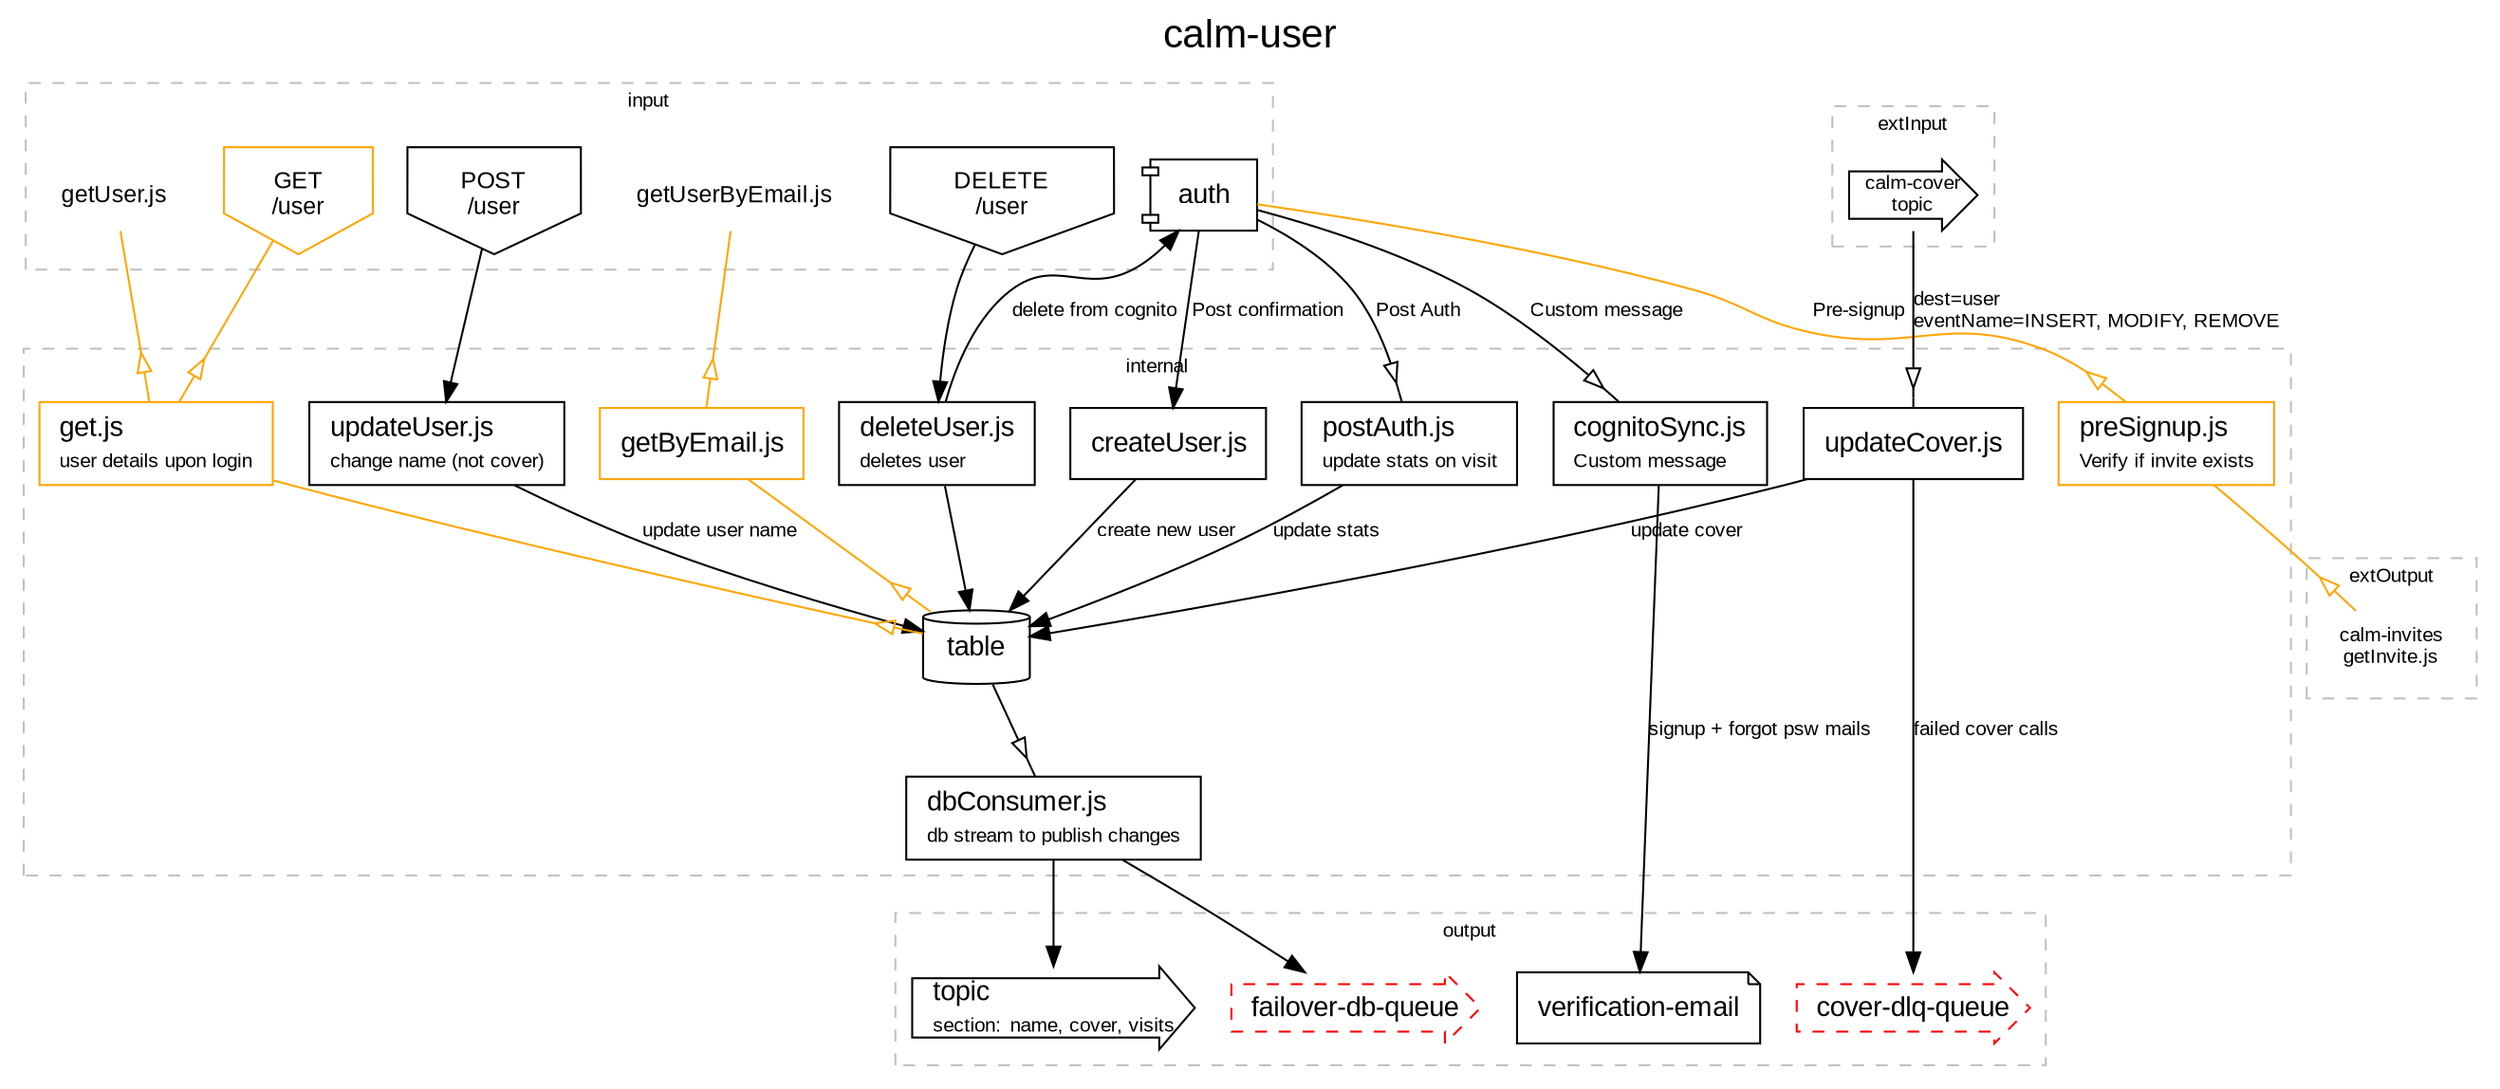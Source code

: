 digraph {
        node [shape=plaintext fontname="Arial" fontsize="10"]
        edge [fontname="Arial" fontsize="10"]
        subgraph cluster0 {
            label="input"
            fontname="Arial"
            fontsize=10
            color=grey
            style=dashed
            node0 [ shape=plaintext color=orange label=<
            <table border="0" cellborder="0" cellspacing="0">
            <tr><td align="left"><font point-size="12">getUser.js</font></td></tr>
            </table>>]
        node1 [ shape=plaintext color=orange label=<
            <table border="0" cellborder="0" cellspacing="0">
            <tr><td align="left"><font point-size="12">getUserByEmail.js</font></td></tr>
            </table>>]
        node15 [ shape=component label=<
            <table border="0" cellborder="0" cellspacing="0">
            <tr><td align="left"><font point-size="14">auth</font></td></tr>
            </table>>]
        node16 [ shape=invhouse fontsize=12 label="POST\n/user"]
        node17 [ shape=invhouse fontsize=12 label="DELETE\n/user"]
        node22 [ shape=invhouse color=orange fontsize=12 label="GET\n/user"]
    }
    subgraph cluster1 {
            label="internal"
            fontname="Arial"
            fontsize=10
            color=grey
            style=dashed
            node2 [ shape=box color=orange label=<
            <table border="0" cellborder="0" cellspacing="0">
            <tr><td align="left"><font point-size="14">getByEmail.js</font></td></tr>
            </table>>]
        node3 [ shape=box label=<
            <table border="0" cellborder="0" cellspacing="0">
            <tr><td align="left"><font point-size="14">updateCover.js</font></td></tr>
            </table>>]
        node4 [ shape=box label=<
            <table border="0" cellborder="0" cellspacing="0">
            <tr><td align="left"><font point-size="14">createUser.js</font></td></tr>
            </table>>]
        node5 [ shape=box label=<
            <table border="0" cellborder="0" cellspacing="0">
            <tr><td align="left"><font point-size="14">updateUser.js</font></td></tr>
                        <tr><td align="left"><font point-size="10">change name (not cover)</font></td></tr>
        </table>>]
        node6 [ shape=box label=<
            <table border="0" cellborder="0" cellspacing="0">
            <tr><td align="left"><font point-size="14">deleteUser.js</font></td></tr>
                        <tr><td align="left"><font point-size="10">deletes user</font></td></tr>
        </table>>]
        node7 [ shape=box label=<
            <table border="0" cellborder="0" cellspacing="0">
            <tr><td align="left"><font point-size="14">cognitoSync.js</font></td></tr>
                        <tr><td align="left"><font point-size="10">Custom message</font></td></tr>
        </table>>]
        node8 [ shape=box color=orange label=<
            <table border="0" cellborder="0" cellspacing="0">
            <tr><td align="left"><font point-size="14">preSignup.js</font></td></tr>
                        <tr><td align="left"><font point-size="10">Verify if invite exists</font></td></tr>
        </table>>]
        node9 [ shape=box label=<
            <table border="0" cellborder="0" cellspacing="0">
            <tr><td align="left"><font point-size="14">postAuth.js</font></td></tr>
                        <tr><td align="left"><font point-size="10">update stats on visit</font></td></tr>
        </table>>]
        node10 [ shape=box label=<
            <table border="0" cellborder="0" cellspacing="0">
            <tr><td align="left"><font point-size="14">dbConsumer.js</font></td></tr>
                        <tr><td align="left"><font point-size="10">db stream to publish changes</font></td></tr>
        </table>>]
        node11 [ shape=box color=orange label=<
            <table border="0" cellborder="0" cellspacing="0">
            <tr><td align="left"><font point-size="14">get.js</font></td></tr>
                        <tr><td align="left"><font point-size="10">user details upon login</font></td></tr>
        </table>>]
        node12 [ shape=cylinder label=<
            <table border="0" cellborder="0" cellspacing="0">
            <tr><td align="left"><font point-size="14">table</font></td></tr>
            </table>>]
    }
    subgraph cluster2 {
            label="extInput"
            fontname="Arial"
            fontsize=10
            color=grey
            style=dashed
            node13 [shape=rarrow label="calm-cover\ntopic"]
    }
    subgraph cluster3 {
            label="output"
            fontname="Arial"
            fontsize=10
            color=grey
            style=dashed
            node14 [ shape=rarrow style=dashed color=red label=<
            <table border="0" cellborder="0" cellspacing="0">
            <tr><td align="left"><font point-size="14">cover-dlq-queue</font></td></tr>
            </table>>]
        node18 [ shape=note label=<
            <table border="0" cellborder="0" cellspacing="0">
            <tr><td align="left"><font point-size="14">verification-email</font></td></tr>
            </table>>]
        node20 [ shape=rarrow label=<
            <table border="0" cellborder="0" cellspacing="0">
            <tr><td align="left"><font point-size="14">topic</font></td></tr>
            <tr>
                <td align="left"><font point-size="10">section:</font></td>
                <td align="left"><font point-size="10">name, cover, visits</font></td>
            </tr>
            </table>>]
        node21 [ shape=rarrow style=dashed color=red label=<
            <table border="0" cellborder="0" cellspacing="0">
            <tr><td align="left"><font point-size="14">failover-db-queue</font></td></tr>
            </table>>]
    }
    subgraph cluster4 {
            label="extOutput"
            fontname="Arial"
            fontsize=10
            color=grey
            style=dashed
            node19 [shape=plaintext label="calm-invites\ngetInvite.js" color=orange]
    }
    node0 -> node11 [color=orange arrowhead=nonenonenoneoinv]
    node1 -> node2 [color=orange arrowhead=nonenonenoneoinv]
    node2 -> node12 [color=orange arrowhead=nonenonenoneoinv]
    node13 -> node3 [label="dest=user\leventName=INSERT, MODIFY, REMOVE" arrowhead = nonenoneonormal]
    node3 -> node12 [label="update cover"]
    node3 -> node14 [label="failed cover calls"]
    node15 -> node4 [label="Post confirmation"]
    node4 -> node12 [label="create new user"]
    node16 -> node5
    node5 -> node12 [label="update user name"]
    node17 -> node6
    node6 -> node12
    node6 -> node15 [label="delete from cognito"]
    node15 -> node7 [label="Custom message" arrowhead = nonenoneonormal]
    node7 -> node18 [label="signup + forgot psw mails"]
    node15 -> node8 [label="Pre-signup" color=orange arrowhead=nonenonenoneoinv]
    node8 -> node19 [color=orange arrowhead=nonenonenoneoinv]
    node15 -> node9 [label="Post Auth" arrowhead = nonenoneonormal]
    node9 -> node12 [label="update stats"]
    node12 -> node10 [arrowhead = nonenoneonormal]
    node10 -> node20
    node10 -> node21
    node22 -> node11 [color=orange arrowhead=nonenonenoneoinv]
    node11 -> node12 [color=orange arrowhead=nonenonenoneoinv]

    labelloc="t"
    fontname="Arial"
    fontsize="20"
    label="calm-user"
}